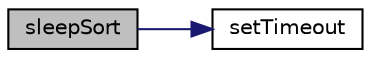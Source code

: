 digraph "sleepSort"
{
  edge [fontname="Helvetica",fontsize="10",labelfontname="Helvetica",labelfontsize="10"];
  node [fontname="Helvetica",fontsize="10",shape=record];
  rankdir="LR";
  Node1 [label="sleepSort",height=0.2,width=0.4,color="black", fillcolor="grey75", style="filled", fontcolor="black"];
  Node1 -> Node2 [color="midnightblue",fontsize="10",style="solid",fontname="Helvetica"];
  Node2 [label="setTimeout",height=0.2,width=0.4,color="black", fillcolor="white", style="filled",URL="$page__events_8js.html#ade245ee708b346c7f822a576459e3674"];
}
